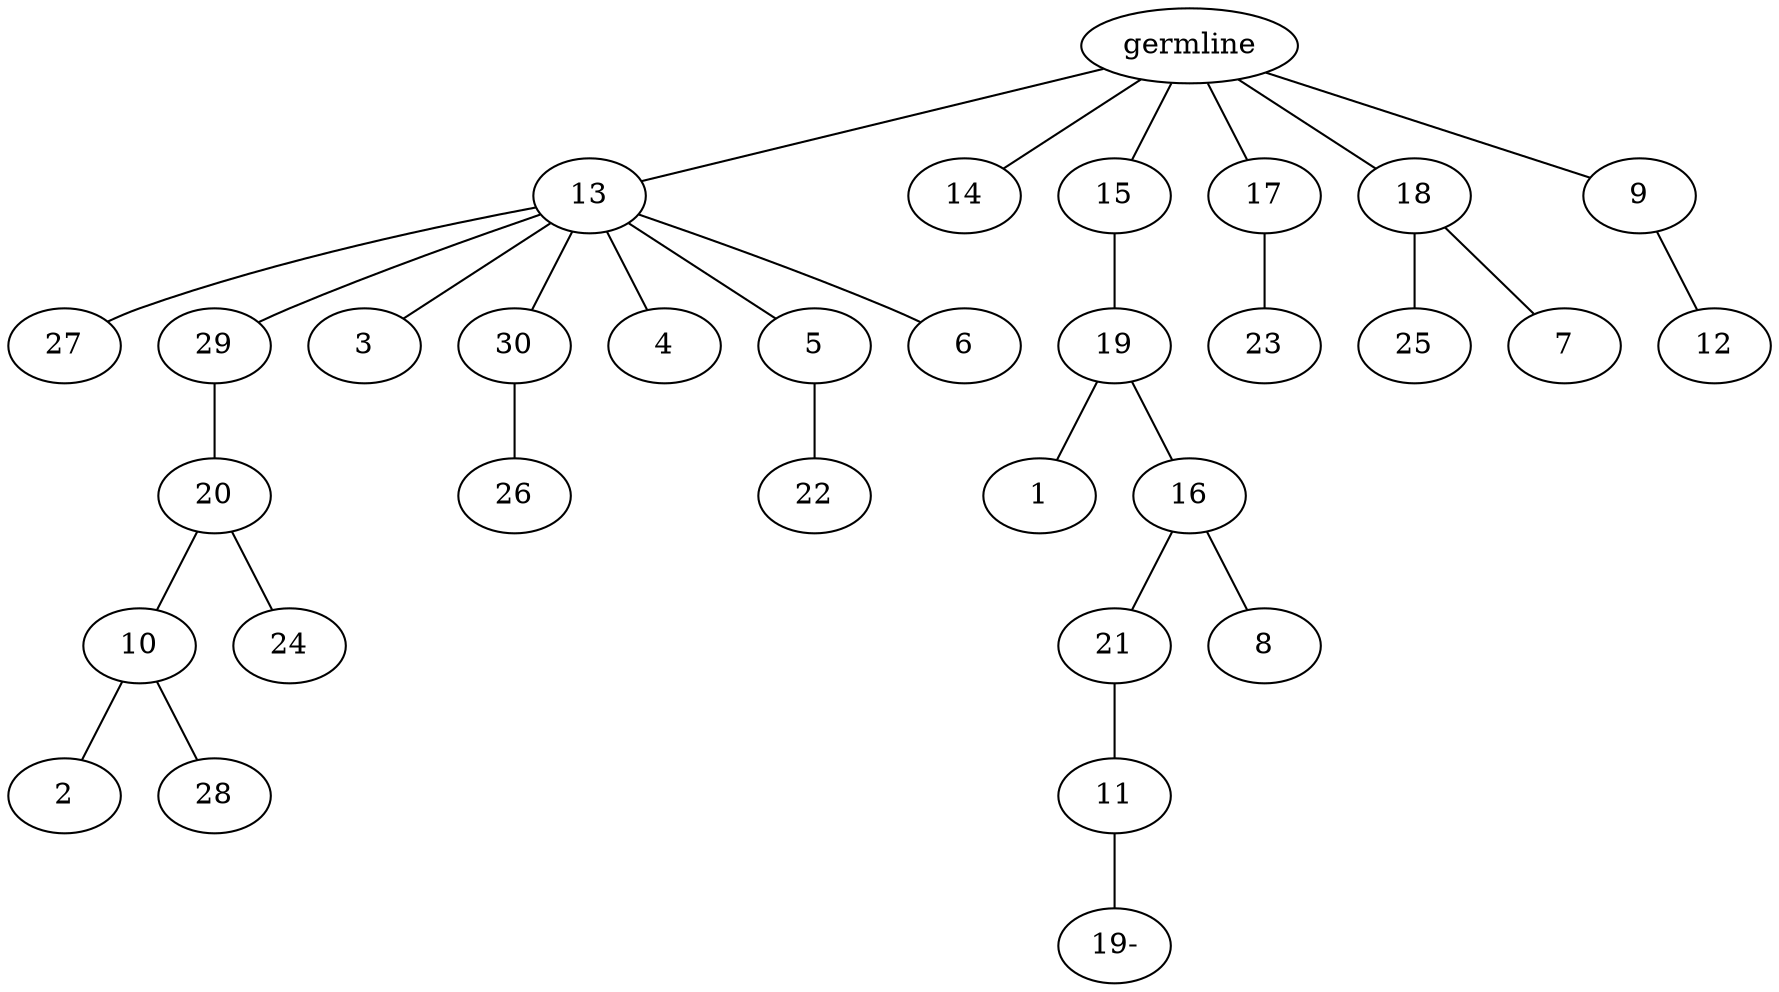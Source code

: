 graph tree {
    "139883766534208" [label="germline"];
    "139883766534784" [label="13"];
    "139883766535216" [label="27"];
    "139883766535312" [label="29"];
    "139883766535840" [label="20"];
    "139883766536368" [label="10"];
    "139883766536800" [label="2"];
    "139883766536896" [label="28"];
    "139883766536464" [label="24"];
    "139883766535888" [label="3"];
    "139883766535552" [label="30"];
    "139883766537520" [label="26"];
    "139883766537856" [label="4"];
    "139883766536704" [label="5"];
    "139883766538736" [label="22"];
    "139883766538784" [label="6"];
    "139883766535120" [label="14"];
    "139883766538880" [label="15"];
    "139883766539936" [label="19"];
    "139883766540608" [label="1"];
    "139883766540704" [label="16"];
    "139883766541232" [label="21"];
    "139883766541760" [label="11"];
    "139883766897728" [label="19-"];
    "139883766541664" [label="8"];
    "139883766540032" [label="17"];
    "139883766541280" [label="23"];
    "139883766540944" [label="18"];
    "139883766546736" [label="25"];
    "139883766547024" [label="7"];
    "139883766539648" [label="9"];
    "139883766547696" [label="12"];
    "139883766534208" -- "139883766534784";
    "139883766534208" -- "139883766535120";
    "139883766534208" -- "139883766538880";
    "139883766534208" -- "139883766540032";
    "139883766534208" -- "139883766540944";
    "139883766534208" -- "139883766539648";
    "139883766534784" -- "139883766535216";
    "139883766534784" -- "139883766535312";
    "139883766534784" -- "139883766535888";
    "139883766534784" -- "139883766535552";
    "139883766534784" -- "139883766537856";
    "139883766534784" -- "139883766536704";
    "139883766534784" -- "139883766538784";
    "139883766535312" -- "139883766535840";
    "139883766535840" -- "139883766536368";
    "139883766535840" -- "139883766536464";
    "139883766536368" -- "139883766536800";
    "139883766536368" -- "139883766536896";
    "139883766535552" -- "139883766537520";
    "139883766536704" -- "139883766538736";
    "139883766538880" -- "139883766539936";
    "139883766539936" -- "139883766540608";
    "139883766539936" -- "139883766540704";
    "139883766540704" -- "139883766541232";
    "139883766540704" -- "139883766541664";
    "139883766541232" -- "139883766541760";
    "139883766541760" -- "139883766897728";
    "139883766540032" -- "139883766541280";
    "139883766540944" -- "139883766546736";
    "139883766540944" -- "139883766547024";
    "139883766539648" -- "139883766547696";
}

